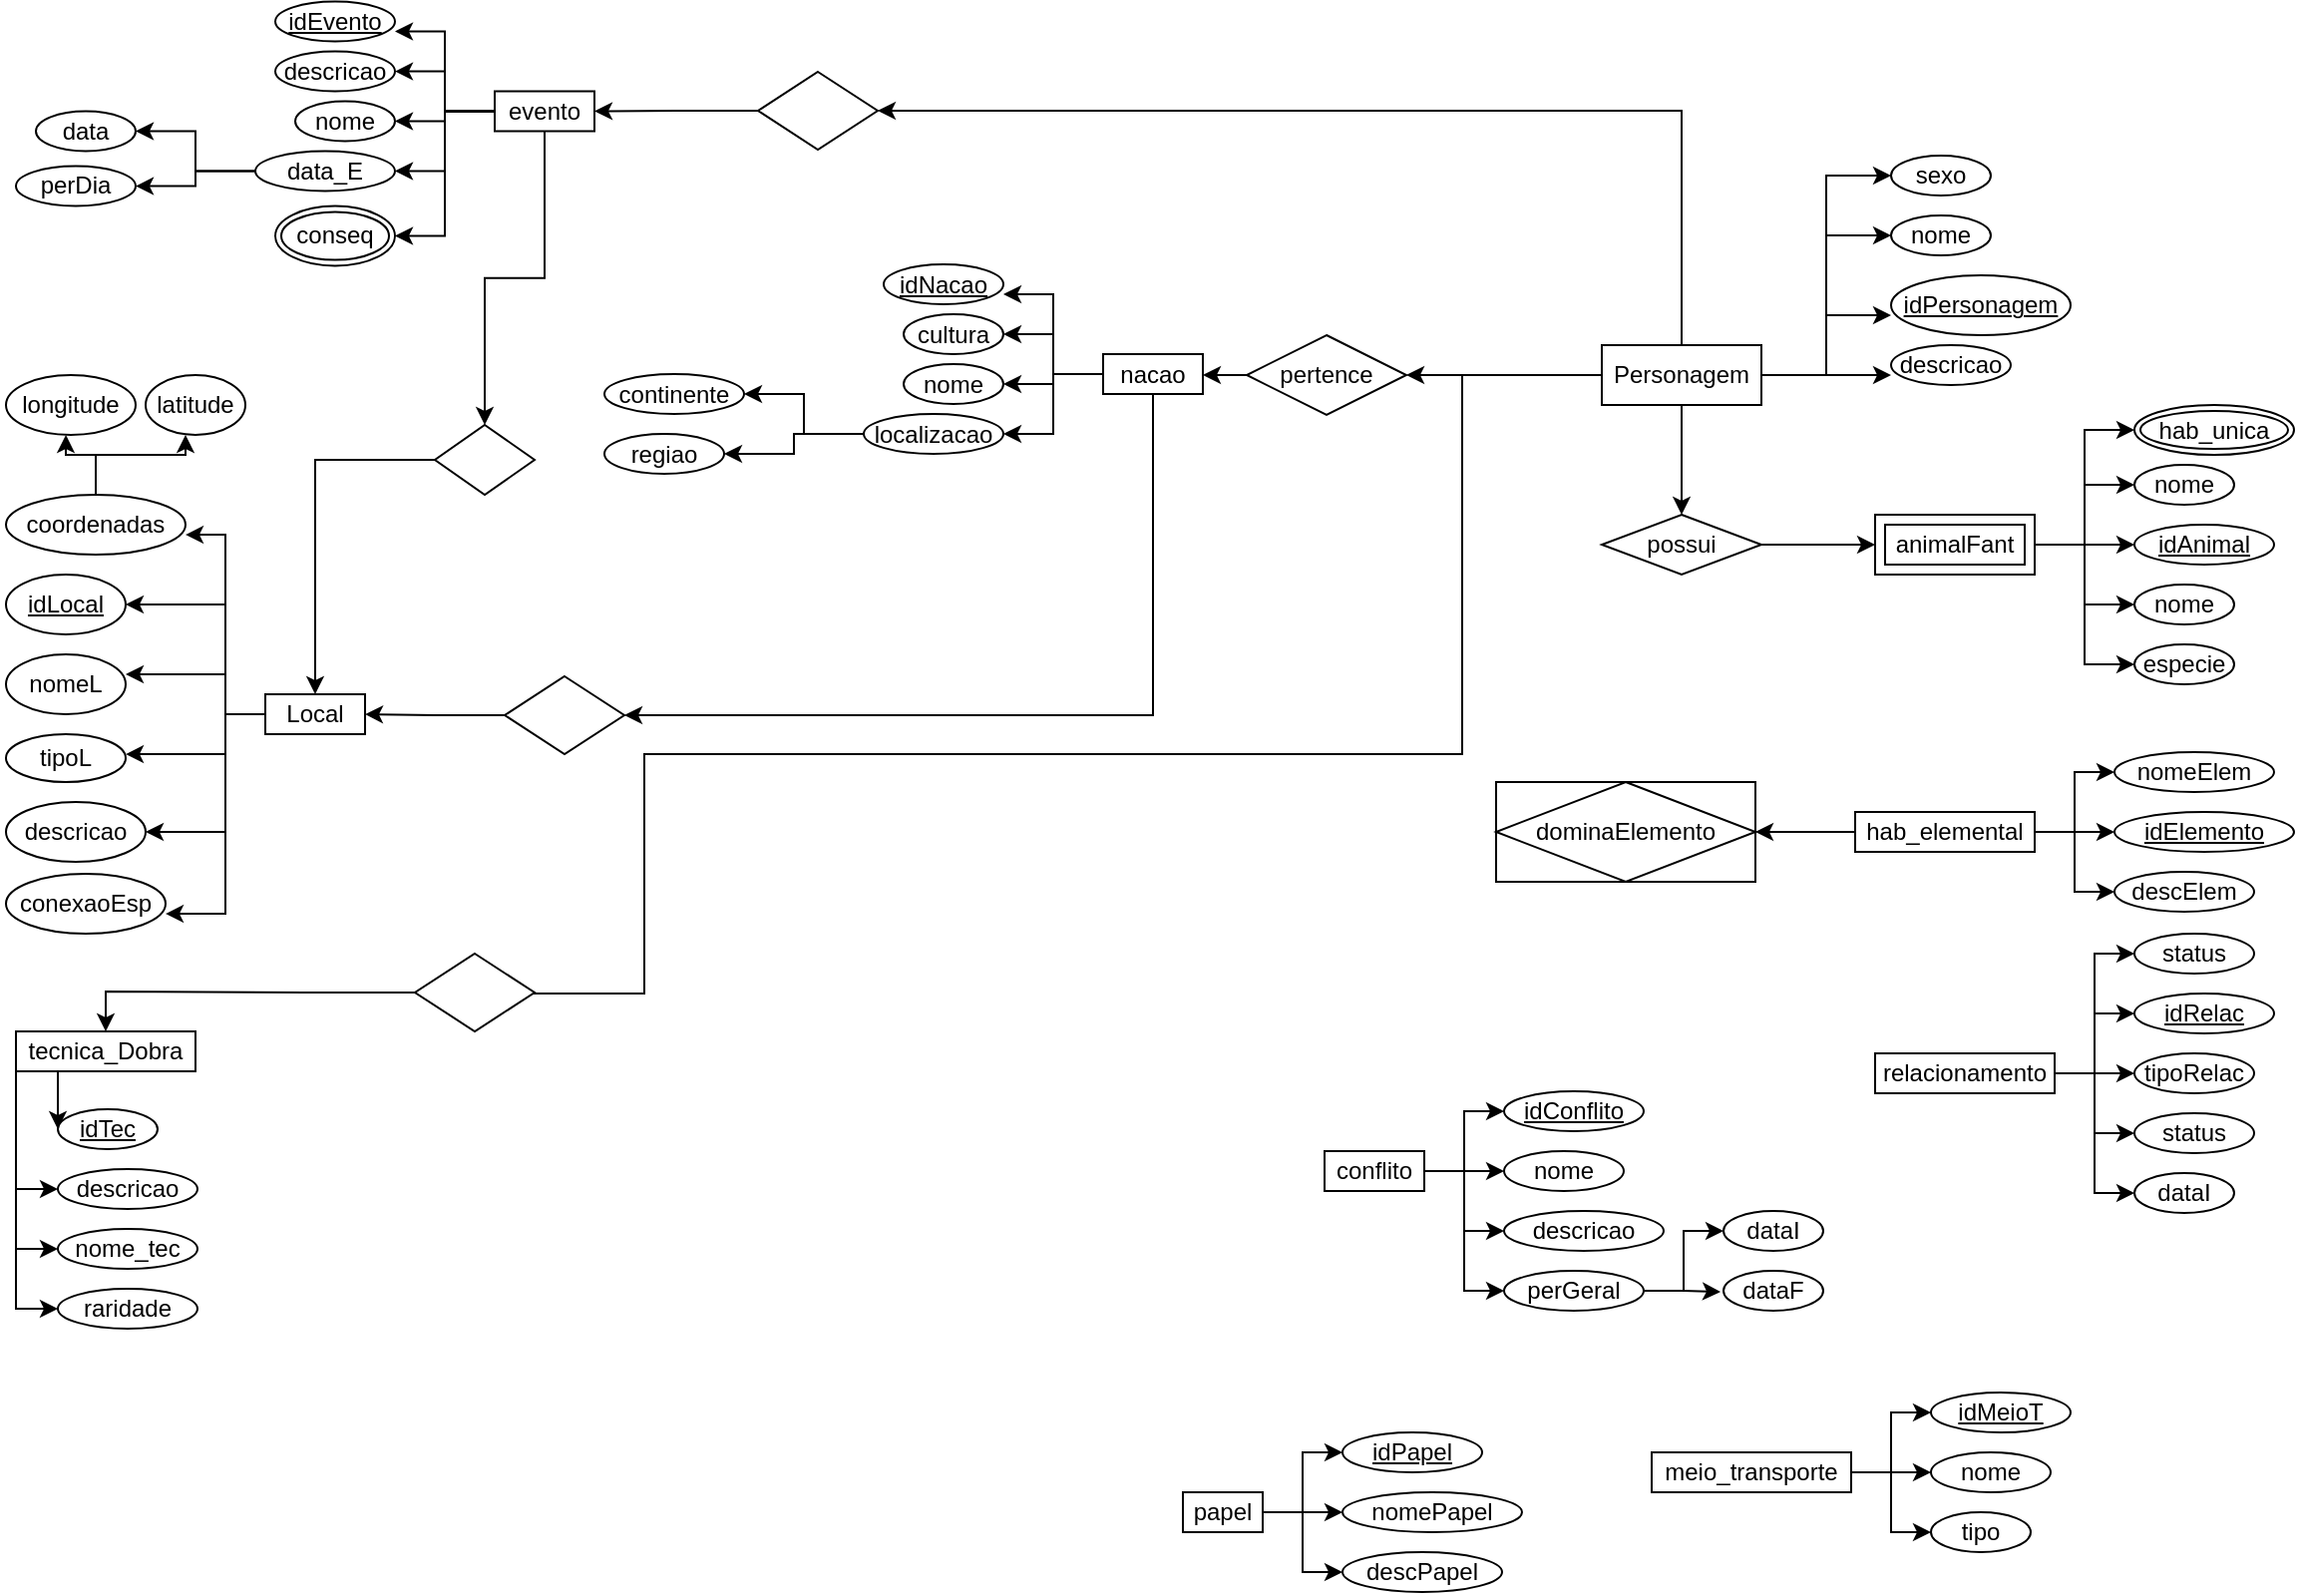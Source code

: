 <mxfile version="27.0.9">
  <diagram name="Página-1" id="CMzOK4ToPIasY-k1PTfY">
    <mxGraphModel dx="983" dy="586" grid="1" gridSize="10" guides="1" tooltips="1" connect="1" arrows="1" fold="1" page="1" pageScale="1" pageWidth="1169" pageHeight="827" math="0" shadow="0">
      <root>
        <mxCell id="0" />
        <mxCell id="1" parent="0" />
        <mxCell id="l0D77ogCcX58pLdkU1v_-28" style="edgeStyle=orthogonalEdgeStyle;rounded=0;orthogonalLoop=1;jettySize=auto;html=1;entryX=1;entryY=0.5;entryDx=0;entryDy=0;" edge="1" parent="1" source="l0D77ogCcX58pLdkU1v_-1" target="l0D77ogCcX58pLdkU1v_-23">
          <mxGeometry relative="1" as="geometry">
            <Array as="points">
              <mxPoint x="120" y="370" />
              <mxPoint x="120" y="315" />
            </Array>
          </mxGeometry>
        </mxCell>
        <mxCell id="l0D77ogCcX58pLdkU1v_-31" style="edgeStyle=orthogonalEdgeStyle;rounded=0;orthogonalLoop=1;jettySize=auto;html=1;entryX=1;entryY=0.5;entryDx=0;entryDy=0;" edge="1" parent="1" source="l0D77ogCcX58pLdkU1v_-1" target="l0D77ogCcX58pLdkU1v_-5">
          <mxGeometry relative="1" as="geometry">
            <Array as="points">
              <mxPoint x="120" y="370" />
              <mxPoint x="120" y="429" />
            </Array>
          </mxGeometry>
        </mxCell>
        <mxCell id="l0D77ogCcX58pLdkU1v_-1" value="Local" style="whiteSpace=wrap;html=1;align=center;" vertex="1" parent="1">
          <mxGeometry x="140" y="360" width="50" height="20" as="geometry" />
        </mxCell>
        <mxCell id="l0D77ogCcX58pLdkU1v_-3" value="n&lt;span style=&quot;background-color: transparent; color: light-dark(rgb(0, 0, 0), rgb(255, 255, 255));&quot;&gt;omeL&lt;/span&gt;" style="ellipse;whiteSpace=wrap;html=1;align=center;" vertex="1" parent="1">
          <mxGeometry x="10" y="340" width="60" height="30" as="geometry" />
        </mxCell>
        <mxCell id="l0D77ogCcX58pLdkU1v_-4" value="tipoL" style="ellipse;whiteSpace=wrap;html=1;align=center;" vertex="1" parent="1">
          <mxGeometry x="10" y="380" width="60" height="24" as="geometry" />
        </mxCell>
        <mxCell id="l0D77ogCcX58pLdkU1v_-5" value="descricao" style="ellipse;whiteSpace=wrap;html=1;align=center;" vertex="1" parent="1">
          <mxGeometry x="10" y="414" width="70" height="30" as="geometry" />
        </mxCell>
        <mxCell id="l0D77ogCcX58pLdkU1v_-6" value="conexaoEsp" style="ellipse;whiteSpace=wrap;html=1;align=center;" vertex="1" parent="1">
          <mxGeometry x="10" y="450" width="80" height="30" as="geometry" />
        </mxCell>
        <mxCell id="l0D77ogCcX58pLdkU1v_-7" value="coordenadas" style="ellipse;whiteSpace=wrap;html=1;align=center;" vertex="1" parent="1">
          <mxGeometry x="10" y="260" width="90" height="30" as="geometry" />
        </mxCell>
        <mxCell id="l0D77ogCcX58pLdkU1v_-8" value="latitude" style="ellipse;whiteSpace=wrap;html=1;align=center;" vertex="1" parent="1">
          <mxGeometry x="80" y="200" width="50" height="30" as="geometry" />
        </mxCell>
        <mxCell id="l0D77ogCcX58pLdkU1v_-9" value="longitude" style="ellipse;whiteSpace=wrap;html=1;align=center;" vertex="1" parent="1">
          <mxGeometry x="10" y="200" width="65" height="30" as="geometry" />
        </mxCell>
        <mxCell id="l0D77ogCcX58pLdkU1v_-37" style="edgeStyle=orthogonalEdgeStyle;rounded=0;orthogonalLoop=1;jettySize=auto;html=1;entryX=0;entryY=0.5;entryDx=0;entryDy=0;" edge="1" parent="1" source="l0D77ogCcX58pLdkU1v_-20" target="l0D77ogCcX58pLdkU1v_-33">
          <mxGeometry relative="1" as="geometry" />
        </mxCell>
        <mxCell id="l0D77ogCcX58pLdkU1v_-150" style="edgeStyle=orthogonalEdgeStyle;rounded=0;orthogonalLoop=1;jettySize=auto;html=1;entryX=0;entryY=0.5;entryDx=0;entryDy=0;" edge="1" parent="1" source="l0D77ogCcX58pLdkU1v_-20" target="l0D77ogCcX58pLdkU1v_-22">
          <mxGeometry relative="1" as="geometry" />
        </mxCell>
        <mxCell id="l0D77ogCcX58pLdkU1v_-151" style="edgeStyle=orthogonalEdgeStyle;rounded=0;orthogonalLoop=1;jettySize=auto;html=1;entryX=1;entryY=0.5;entryDx=0;entryDy=0;" edge="1" parent="1" source="l0D77ogCcX58pLdkU1v_-20" target="l0D77ogCcX58pLdkU1v_-149">
          <mxGeometry relative="1" as="geometry" />
        </mxCell>
        <mxCell id="l0D77ogCcX58pLdkU1v_-158" style="edgeStyle=orthogonalEdgeStyle;rounded=0;orthogonalLoop=1;jettySize=auto;html=1;exitX=0.5;exitY=1;exitDx=0;exitDy=0;entryX=0.5;entryY=0;entryDx=0;entryDy=0;" edge="1" parent="1" source="l0D77ogCcX58pLdkU1v_-20" target="l0D77ogCcX58pLdkU1v_-157">
          <mxGeometry relative="1" as="geometry" />
        </mxCell>
        <mxCell id="l0D77ogCcX58pLdkU1v_-163" style="edgeStyle=orthogonalEdgeStyle;rounded=0;orthogonalLoop=1;jettySize=auto;html=1;exitX=0.5;exitY=0;exitDx=0;exitDy=0;entryX=1;entryY=0.5;entryDx=0;entryDy=0;" edge="1" parent="1" source="l0D77ogCcX58pLdkU1v_-20" target="l0D77ogCcX58pLdkU1v_-161">
          <mxGeometry relative="1" as="geometry" />
        </mxCell>
        <mxCell id="l0D77ogCcX58pLdkU1v_-172" style="edgeStyle=orthogonalEdgeStyle;rounded=0;orthogonalLoop=1;jettySize=auto;html=1;exitX=0;exitY=1;exitDx=0;exitDy=0;entryX=1;entryY=0.5;entryDx=0;entryDy=0;" edge="1" parent="1" source="l0D77ogCcX58pLdkU1v_-20" target="l0D77ogCcX58pLdkU1v_-170">
          <mxGeometry relative="1" as="geometry">
            <mxPoint x="330" y="650" as="targetPoint" />
            <Array as="points">
              <mxPoint x="810" y="200" />
              <mxPoint x="740" y="200" />
              <mxPoint x="740" y="390" />
              <mxPoint x="330" y="390" />
              <mxPoint x="330" y="510" />
              <mxPoint x="253" y="510" />
            </Array>
          </mxGeometry>
        </mxCell>
        <mxCell id="l0D77ogCcX58pLdkU1v_-20" value="Personagem" style="whiteSpace=wrap;html=1;align=center;" vertex="1" parent="1">
          <mxGeometry x="810" y="185" width="80" height="30" as="geometry" />
        </mxCell>
        <mxCell id="l0D77ogCcX58pLdkU1v_-22" value="sexo" style="ellipse;whiteSpace=wrap;html=1;align=center;" vertex="1" parent="1">
          <mxGeometry x="955" y="90" width="50" height="20" as="geometry" />
        </mxCell>
        <mxCell id="l0D77ogCcX58pLdkU1v_-23" value="idLocal" style="ellipse;whiteSpace=wrap;html=1;align=center;fontStyle=4;" vertex="1" parent="1">
          <mxGeometry x="10" y="300" width="60" height="30" as="geometry" />
        </mxCell>
        <mxCell id="l0D77ogCcX58pLdkU1v_-25" style="edgeStyle=orthogonalEdgeStyle;rounded=0;orthogonalLoop=1;jettySize=auto;html=1;entryX=0.462;entryY=1;entryDx=0;entryDy=0;entryPerimeter=0;" edge="1" parent="1" source="l0D77ogCcX58pLdkU1v_-7" target="l0D77ogCcX58pLdkU1v_-9">
          <mxGeometry relative="1" as="geometry" />
        </mxCell>
        <mxCell id="l0D77ogCcX58pLdkU1v_-26" style="edgeStyle=orthogonalEdgeStyle;rounded=0;orthogonalLoop=1;jettySize=auto;html=1;entryX=0.4;entryY=1;entryDx=0;entryDy=0;entryPerimeter=0;" edge="1" parent="1" source="l0D77ogCcX58pLdkU1v_-7" target="l0D77ogCcX58pLdkU1v_-8">
          <mxGeometry relative="1" as="geometry" />
        </mxCell>
        <mxCell id="l0D77ogCcX58pLdkU1v_-27" style="edgeStyle=orthogonalEdgeStyle;rounded=0;orthogonalLoop=1;jettySize=auto;html=1;entryX=1;entryY=0.667;entryDx=0;entryDy=0;entryPerimeter=0;" edge="1" parent="1" source="l0D77ogCcX58pLdkU1v_-1" target="l0D77ogCcX58pLdkU1v_-7">
          <mxGeometry relative="1" as="geometry">
            <Array as="points">
              <mxPoint x="120" y="370" />
              <mxPoint x="120" y="280" />
            </Array>
          </mxGeometry>
        </mxCell>
        <mxCell id="l0D77ogCcX58pLdkU1v_-29" style="edgeStyle=orthogonalEdgeStyle;rounded=0;orthogonalLoop=1;jettySize=auto;html=1;entryX=1;entryY=0.333;entryDx=0;entryDy=0;entryPerimeter=0;" edge="1" parent="1" source="l0D77ogCcX58pLdkU1v_-1" target="l0D77ogCcX58pLdkU1v_-3">
          <mxGeometry relative="1" as="geometry">
            <Array as="points">
              <mxPoint x="120" y="370" />
              <mxPoint x="120" y="350" />
            </Array>
          </mxGeometry>
        </mxCell>
        <mxCell id="l0D77ogCcX58pLdkU1v_-30" style="edgeStyle=orthogonalEdgeStyle;rounded=0;orthogonalLoop=1;jettySize=auto;html=1;entryX=1;entryY=0.417;entryDx=0;entryDy=0;entryPerimeter=0;" edge="1" parent="1" source="l0D77ogCcX58pLdkU1v_-1" target="l0D77ogCcX58pLdkU1v_-4">
          <mxGeometry relative="1" as="geometry">
            <Array as="points">
              <mxPoint x="120" y="370" />
              <mxPoint x="120" y="390" />
            </Array>
          </mxGeometry>
        </mxCell>
        <mxCell id="l0D77ogCcX58pLdkU1v_-32" style="edgeStyle=orthogonalEdgeStyle;rounded=0;orthogonalLoop=1;jettySize=auto;html=1;entryX=1;entryY=0.667;entryDx=0;entryDy=0;entryPerimeter=0;" edge="1" parent="1" source="l0D77ogCcX58pLdkU1v_-1" target="l0D77ogCcX58pLdkU1v_-6">
          <mxGeometry relative="1" as="geometry">
            <Array as="points">
              <mxPoint x="120" y="370" />
              <mxPoint x="120" y="470" />
            </Array>
          </mxGeometry>
        </mxCell>
        <mxCell id="l0D77ogCcX58pLdkU1v_-33" value="nome" style="ellipse;whiteSpace=wrap;html=1;align=center;" vertex="1" parent="1">
          <mxGeometry x="955" y="120" width="50" height="20" as="geometry" />
        </mxCell>
        <mxCell id="l0D77ogCcX58pLdkU1v_-34" value="idPersonagem" style="ellipse;whiteSpace=wrap;html=1;align=center;fontStyle=4;" vertex="1" parent="1">
          <mxGeometry x="955" y="150" width="90" height="30" as="geometry" />
        </mxCell>
        <mxCell id="l0D77ogCcX58pLdkU1v_-35" value="descricao" style="ellipse;whiteSpace=wrap;html=1;align=center;" vertex="1" parent="1">
          <mxGeometry x="955" y="185" width="60" height="20" as="geometry" />
        </mxCell>
        <mxCell id="l0D77ogCcX58pLdkU1v_-38" style="edgeStyle=orthogonalEdgeStyle;rounded=0;orthogonalLoop=1;jettySize=auto;html=1;entryX=0;entryY=0.667;entryDx=0;entryDy=0;entryPerimeter=0;" edge="1" parent="1" source="l0D77ogCcX58pLdkU1v_-20" target="l0D77ogCcX58pLdkU1v_-34">
          <mxGeometry relative="1" as="geometry" />
        </mxCell>
        <mxCell id="l0D77ogCcX58pLdkU1v_-39" style="edgeStyle=orthogonalEdgeStyle;rounded=0;orthogonalLoop=1;jettySize=auto;html=1;entryX=0;entryY=0.75;entryDx=0;entryDy=0;entryPerimeter=0;" edge="1" parent="1" source="l0D77ogCcX58pLdkU1v_-20" target="l0D77ogCcX58pLdkU1v_-35">
          <mxGeometry relative="1" as="geometry" />
        </mxCell>
        <mxCell id="l0D77ogCcX58pLdkU1v_-175" style="edgeStyle=orthogonalEdgeStyle;rounded=0;orthogonalLoop=1;jettySize=auto;html=1;exitX=0;exitY=1;exitDx=0;exitDy=0;entryX=0;entryY=0.5;entryDx=0;entryDy=0;" edge="1" parent="1" source="l0D77ogCcX58pLdkU1v_-40" target="l0D77ogCcX58pLdkU1v_-42">
          <mxGeometry relative="1" as="geometry" />
        </mxCell>
        <mxCell id="l0D77ogCcX58pLdkU1v_-178" style="edgeStyle=orthogonalEdgeStyle;rounded=0;orthogonalLoop=1;jettySize=auto;html=1;exitX=0;exitY=1;exitDx=0;exitDy=0;entryX=0;entryY=0.5;entryDx=0;entryDy=0;" edge="1" parent="1" source="l0D77ogCcX58pLdkU1v_-40" target="l0D77ogCcX58pLdkU1v_-45">
          <mxGeometry relative="1" as="geometry" />
        </mxCell>
        <mxCell id="l0D77ogCcX58pLdkU1v_-180" style="edgeStyle=orthogonalEdgeStyle;rounded=0;orthogonalLoop=1;jettySize=auto;html=1;exitX=0;exitY=1;exitDx=0;exitDy=0;entryX=0;entryY=0.5;entryDx=0;entryDy=0;" edge="1" parent="1" source="l0D77ogCcX58pLdkU1v_-40" target="l0D77ogCcX58pLdkU1v_-43">
          <mxGeometry relative="1" as="geometry" />
        </mxCell>
        <mxCell id="l0D77ogCcX58pLdkU1v_-181" style="edgeStyle=orthogonalEdgeStyle;rounded=0;orthogonalLoop=1;jettySize=auto;html=1;exitX=0;exitY=1;exitDx=0;exitDy=0;entryX=0;entryY=0.5;entryDx=0;entryDy=0;" edge="1" parent="1" source="l0D77ogCcX58pLdkU1v_-40" target="l0D77ogCcX58pLdkU1v_-44">
          <mxGeometry relative="1" as="geometry" />
        </mxCell>
        <mxCell id="l0D77ogCcX58pLdkU1v_-40" value="tecnica_Dobra" style="whiteSpace=wrap;html=1;align=center;" vertex="1" parent="1">
          <mxGeometry x="15" y="529" width="90" height="20" as="geometry" />
        </mxCell>
        <mxCell id="l0D77ogCcX58pLdkU1v_-42" value="raridade" style="ellipse;whiteSpace=wrap;html=1;align=center;" vertex="1" parent="1">
          <mxGeometry x="36" y="658" width="70" height="20" as="geometry" />
        </mxCell>
        <mxCell id="l0D77ogCcX58pLdkU1v_-43" value="nome_tec" style="ellipse;whiteSpace=wrap;html=1;align=center;" vertex="1" parent="1">
          <mxGeometry x="36" y="628" width="70" height="20" as="geometry" />
        </mxCell>
        <mxCell id="l0D77ogCcX58pLdkU1v_-44" value="idTec" style="ellipse;whiteSpace=wrap;html=1;align=center;fontStyle=4;" vertex="1" parent="1">
          <mxGeometry x="36" y="568" width="50" height="20" as="geometry" />
        </mxCell>
        <mxCell id="l0D77ogCcX58pLdkU1v_-45" value="descricao" style="ellipse;whiteSpace=wrap;html=1;align=center;" vertex="1" parent="1">
          <mxGeometry x="36" y="598" width="70" height="20" as="geometry" />
        </mxCell>
        <mxCell id="l0D77ogCcX58pLdkU1v_-56" style="edgeStyle=orthogonalEdgeStyle;rounded=0;orthogonalLoop=1;jettySize=auto;html=1;" edge="1" parent="1" source="l0D77ogCcX58pLdkU1v_-50" target="l0D77ogCcX58pLdkU1v_-52">
          <mxGeometry relative="1" as="geometry" />
        </mxCell>
        <mxCell id="l0D77ogCcX58pLdkU1v_-59" style="edgeStyle=orthogonalEdgeStyle;rounded=0;orthogonalLoop=1;jettySize=auto;html=1;entryX=1;entryY=0.5;entryDx=0;entryDy=0;" edge="1" parent="1" source="l0D77ogCcX58pLdkU1v_-50" target="l0D77ogCcX58pLdkU1v_-54">
          <mxGeometry relative="1" as="geometry" />
        </mxCell>
        <mxCell id="l0D77ogCcX58pLdkU1v_-168" style="edgeStyle=orthogonalEdgeStyle;rounded=0;orthogonalLoop=1;jettySize=auto;html=1;exitX=0.5;exitY=1;exitDx=0;exitDy=0;entryX=1;entryY=0.5;entryDx=0;entryDy=0;" edge="1" parent="1" source="l0D77ogCcX58pLdkU1v_-50" target="l0D77ogCcX58pLdkU1v_-167">
          <mxGeometry relative="1" as="geometry" />
        </mxCell>
        <mxCell id="l0D77ogCcX58pLdkU1v_-50" value="nacao" style="whiteSpace=wrap;html=1;align=center;" vertex="1" parent="1">
          <mxGeometry x="560" y="189.5" width="50" height="20" as="geometry" />
        </mxCell>
        <mxCell id="l0D77ogCcX58pLdkU1v_-51" value="idNacao" style="ellipse;whiteSpace=wrap;html=1;align=center;fontStyle=4;" vertex="1" parent="1">
          <mxGeometry x="450" y="144.5" width="60" height="20" as="geometry" />
        </mxCell>
        <mxCell id="l0D77ogCcX58pLdkU1v_-52" value="cultura" style="ellipse;whiteSpace=wrap;html=1;align=center;" vertex="1" parent="1">
          <mxGeometry x="460" y="169.5" width="50" height="20" as="geometry" />
        </mxCell>
        <mxCell id="l0D77ogCcX58pLdkU1v_-53" value="nome" style="ellipse;whiteSpace=wrap;html=1;align=center;" vertex="1" parent="1">
          <mxGeometry x="460" y="194.5" width="50" height="20" as="geometry" />
        </mxCell>
        <mxCell id="l0D77ogCcX58pLdkU1v_-63" style="edgeStyle=orthogonalEdgeStyle;rounded=0;orthogonalLoop=1;jettySize=auto;html=1;entryX=1;entryY=0.5;entryDx=0;entryDy=0;" edge="1" parent="1" source="l0D77ogCcX58pLdkU1v_-54" target="l0D77ogCcX58pLdkU1v_-61">
          <mxGeometry relative="1" as="geometry" />
        </mxCell>
        <mxCell id="l0D77ogCcX58pLdkU1v_-64" style="edgeStyle=orthogonalEdgeStyle;rounded=0;orthogonalLoop=1;jettySize=auto;html=1;" edge="1" parent="1" source="l0D77ogCcX58pLdkU1v_-54" target="l0D77ogCcX58pLdkU1v_-62">
          <mxGeometry relative="1" as="geometry" />
        </mxCell>
        <mxCell id="l0D77ogCcX58pLdkU1v_-54" value="localizacao" style="ellipse;whiteSpace=wrap;html=1;align=center;" vertex="1" parent="1">
          <mxGeometry x="440" y="219.5" width="70" height="20" as="geometry" />
        </mxCell>
        <mxCell id="l0D77ogCcX58pLdkU1v_-55" style="edgeStyle=orthogonalEdgeStyle;rounded=0;orthogonalLoop=1;jettySize=auto;html=1;entryX=1;entryY=0.75;entryDx=0;entryDy=0;entryPerimeter=0;" edge="1" parent="1" source="l0D77ogCcX58pLdkU1v_-50" target="l0D77ogCcX58pLdkU1v_-51">
          <mxGeometry relative="1" as="geometry" />
        </mxCell>
        <mxCell id="l0D77ogCcX58pLdkU1v_-57" style="edgeStyle=orthogonalEdgeStyle;rounded=0;orthogonalLoop=1;jettySize=auto;html=1;entryX=1;entryY=0.5;entryDx=0;entryDy=0;" edge="1" parent="1" source="l0D77ogCcX58pLdkU1v_-50" target="l0D77ogCcX58pLdkU1v_-53">
          <mxGeometry relative="1" as="geometry" />
        </mxCell>
        <mxCell id="l0D77ogCcX58pLdkU1v_-61" value="continente" style="ellipse;whiteSpace=wrap;html=1;align=center;" vertex="1" parent="1">
          <mxGeometry x="310" y="199.5" width="70" height="20" as="geometry" />
        </mxCell>
        <mxCell id="l0D77ogCcX58pLdkU1v_-62" value="regiao" style="ellipse;whiteSpace=wrap;html=1;align=center;" vertex="1" parent="1">
          <mxGeometry x="310" y="229.5" width="60" height="20" as="geometry" />
        </mxCell>
        <mxCell id="l0D77ogCcX58pLdkU1v_-65" style="edgeStyle=orthogonalEdgeStyle;rounded=0;orthogonalLoop=1;jettySize=auto;html=1;" edge="1" parent="1" source="l0D77ogCcX58pLdkU1v_-67" target="l0D77ogCcX58pLdkU1v_-69">
          <mxGeometry relative="1" as="geometry" />
        </mxCell>
        <mxCell id="l0D77ogCcX58pLdkU1v_-66" style="edgeStyle=orthogonalEdgeStyle;rounded=0;orthogonalLoop=1;jettySize=auto;html=1;entryX=1;entryY=0.5;entryDx=0;entryDy=0;" edge="1" parent="1" source="l0D77ogCcX58pLdkU1v_-67" target="l0D77ogCcX58pLdkU1v_-73">
          <mxGeometry relative="1" as="geometry" />
        </mxCell>
        <mxCell id="l0D77ogCcX58pLdkU1v_-80" style="edgeStyle=orthogonalEdgeStyle;rounded=0;orthogonalLoop=1;jettySize=auto;html=1;entryX=1;entryY=0.5;entryDx=0;entryDy=0;" edge="1" parent="1" source="l0D77ogCcX58pLdkU1v_-67" target="l0D77ogCcX58pLdkU1v_-79">
          <mxGeometry relative="1" as="geometry" />
        </mxCell>
        <mxCell id="l0D77ogCcX58pLdkU1v_-184" style="edgeStyle=orthogonalEdgeStyle;rounded=0;orthogonalLoop=1;jettySize=auto;html=1;entryX=0.5;entryY=0;entryDx=0;entryDy=0;" edge="1" parent="1" source="l0D77ogCcX58pLdkU1v_-67" target="l0D77ogCcX58pLdkU1v_-182">
          <mxGeometry relative="1" as="geometry">
            <mxPoint x="280" y="250.0" as="targetPoint" />
          </mxGeometry>
        </mxCell>
        <mxCell id="l0D77ogCcX58pLdkU1v_-67" value="evento" style="whiteSpace=wrap;html=1;align=center;" vertex="1" parent="1">
          <mxGeometry x="255" y="57.75" width="50" height="20" as="geometry" />
        </mxCell>
        <mxCell id="l0D77ogCcX58pLdkU1v_-68" value="idEvento" style="ellipse;whiteSpace=wrap;html=1;align=center;fontStyle=4;" vertex="1" parent="1">
          <mxGeometry x="145" y="12.75" width="60" height="20" as="geometry" />
        </mxCell>
        <mxCell id="l0D77ogCcX58pLdkU1v_-69" value="descricao" style="ellipse;whiteSpace=wrap;html=1;align=center;" vertex="1" parent="1">
          <mxGeometry x="145" y="37.75" width="60" height="20" as="geometry" />
        </mxCell>
        <mxCell id="l0D77ogCcX58pLdkU1v_-70" value="nome" style="ellipse;whiteSpace=wrap;html=1;align=center;" vertex="1" parent="1">
          <mxGeometry x="155" y="62.75" width="50" height="20" as="geometry" />
        </mxCell>
        <mxCell id="l0D77ogCcX58pLdkU1v_-71" style="edgeStyle=orthogonalEdgeStyle;rounded=0;orthogonalLoop=1;jettySize=auto;html=1;entryX=1;entryY=0.5;entryDx=0;entryDy=0;" edge="1" parent="1" source="l0D77ogCcX58pLdkU1v_-73" target="l0D77ogCcX58pLdkU1v_-76">
          <mxGeometry relative="1" as="geometry" />
        </mxCell>
        <mxCell id="l0D77ogCcX58pLdkU1v_-72" style="edgeStyle=orthogonalEdgeStyle;rounded=0;orthogonalLoop=1;jettySize=auto;html=1;" edge="1" parent="1" source="l0D77ogCcX58pLdkU1v_-73" target="l0D77ogCcX58pLdkU1v_-77">
          <mxGeometry relative="1" as="geometry" />
        </mxCell>
        <mxCell id="l0D77ogCcX58pLdkU1v_-73" value="data_E" style="ellipse;whiteSpace=wrap;html=1;align=center;" vertex="1" parent="1">
          <mxGeometry x="135" y="87.75" width="70" height="20" as="geometry" />
        </mxCell>
        <mxCell id="l0D77ogCcX58pLdkU1v_-74" style="edgeStyle=orthogonalEdgeStyle;rounded=0;orthogonalLoop=1;jettySize=auto;html=1;entryX=1;entryY=0.75;entryDx=0;entryDy=0;entryPerimeter=0;" edge="1" parent="1" source="l0D77ogCcX58pLdkU1v_-67" target="l0D77ogCcX58pLdkU1v_-68">
          <mxGeometry relative="1" as="geometry" />
        </mxCell>
        <mxCell id="l0D77ogCcX58pLdkU1v_-75" style="edgeStyle=orthogonalEdgeStyle;rounded=0;orthogonalLoop=1;jettySize=auto;html=1;entryX=1;entryY=0.5;entryDx=0;entryDy=0;" edge="1" parent="1" source="l0D77ogCcX58pLdkU1v_-67" target="l0D77ogCcX58pLdkU1v_-70">
          <mxGeometry relative="1" as="geometry" />
        </mxCell>
        <mxCell id="l0D77ogCcX58pLdkU1v_-76" value="data" style="ellipse;whiteSpace=wrap;html=1;align=center;" vertex="1" parent="1">
          <mxGeometry x="25" y="67.75" width="50" height="20" as="geometry" />
        </mxCell>
        <mxCell id="l0D77ogCcX58pLdkU1v_-77" value="perDia" style="ellipse;whiteSpace=wrap;html=1;align=center;" vertex="1" parent="1">
          <mxGeometry x="15" y="95.25" width="60" height="20" as="geometry" />
        </mxCell>
        <mxCell id="l0D77ogCcX58pLdkU1v_-79" value="conseq" style="ellipse;shape=doubleEllipse;margin=3;whiteSpace=wrap;html=1;align=center;" vertex="1" parent="1">
          <mxGeometry x="145" y="115.25" width="60" height="30" as="geometry" />
        </mxCell>
        <mxCell id="l0D77ogCcX58pLdkU1v_-81" style="edgeStyle=orthogonalEdgeStyle;rounded=0;orthogonalLoop=1;jettySize=auto;html=1;entryX=0;entryY=0.5;entryDx=0;entryDy=0;" edge="1" parent="1" source="l0D77ogCcX58pLdkU1v_-85" target="l0D77ogCcX58pLdkU1v_-88">
          <mxGeometry relative="1" as="geometry" />
        </mxCell>
        <mxCell id="l0D77ogCcX58pLdkU1v_-82" style="edgeStyle=orthogonalEdgeStyle;rounded=0;orthogonalLoop=1;jettySize=auto;html=1;entryX=0;entryY=0.5;entryDx=0;entryDy=0;" edge="1" parent="1" source="l0D77ogCcX58pLdkU1v_-85" target="l0D77ogCcX58pLdkU1v_-89">
          <mxGeometry relative="1" as="geometry" />
        </mxCell>
        <mxCell id="l0D77ogCcX58pLdkU1v_-83" style="edgeStyle=orthogonalEdgeStyle;rounded=0;orthogonalLoop=1;jettySize=auto;html=1;entryX=0;entryY=0.5;entryDx=0;entryDy=0;" edge="1" parent="1" source="l0D77ogCcX58pLdkU1v_-85" target="l0D77ogCcX58pLdkU1v_-87">
          <mxGeometry relative="1" as="geometry" />
        </mxCell>
        <mxCell id="l0D77ogCcX58pLdkU1v_-85" value="meio_transporte" style="whiteSpace=wrap;html=1;align=center;" vertex="1" parent="1">
          <mxGeometry x="835" y="740" width="100" height="20" as="geometry" />
        </mxCell>
        <mxCell id="l0D77ogCcX58pLdkU1v_-87" value="tipo" style="ellipse;whiteSpace=wrap;html=1;align=center;" vertex="1" parent="1">
          <mxGeometry x="975" y="770" width="50" height="20" as="geometry" />
        </mxCell>
        <mxCell id="l0D77ogCcX58pLdkU1v_-88" value="idMeioT" style="ellipse;whiteSpace=wrap;html=1;align=center;fontStyle=4;" vertex="1" parent="1">
          <mxGeometry x="975" y="710" width="70" height="20" as="geometry" />
        </mxCell>
        <mxCell id="l0D77ogCcX58pLdkU1v_-89" value="nome" style="ellipse;whiteSpace=wrap;html=1;align=center;" vertex="1" parent="1">
          <mxGeometry x="975" y="740" width="60" height="20" as="geometry" />
        </mxCell>
        <mxCell id="l0D77ogCcX58pLdkU1v_-90" style="edgeStyle=orthogonalEdgeStyle;rounded=0;orthogonalLoop=1;jettySize=auto;html=1;entryX=0;entryY=0.5;entryDx=0;entryDy=0;" edge="1" parent="1" source="l0D77ogCcX58pLdkU1v_-93" target="l0D77ogCcX58pLdkU1v_-95">
          <mxGeometry relative="1" as="geometry" />
        </mxCell>
        <mxCell id="l0D77ogCcX58pLdkU1v_-91" style="edgeStyle=orthogonalEdgeStyle;rounded=0;orthogonalLoop=1;jettySize=auto;html=1;entryX=0;entryY=0.5;entryDx=0;entryDy=0;" edge="1" parent="1" source="l0D77ogCcX58pLdkU1v_-93" target="l0D77ogCcX58pLdkU1v_-96">
          <mxGeometry relative="1" as="geometry" />
        </mxCell>
        <mxCell id="l0D77ogCcX58pLdkU1v_-92" style="edgeStyle=orthogonalEdgeStyle;rounded=0;orthogonalLoop=1;jettySize=auto;html=1;entryX=0;entryY=0.5;entryDx=0;entryDy=0;" edge="1" parent="1" source="l0D77ogCcX58pLdkU1v_-93" target="l0D77ogCcX58pLdkU1v_-94">
          <mxGeometry relative="1" as="geometry" />
        </mxCell>
        <mxCell id="l0D77ogCcX58pLdkU1v_-93" value="papel" style="whiteSpace=wrap;html=1;align=center;" vertex="1" parent="1">
          <mxGeometry x="600" y="760" width="40" height="20" as="geometry" />
        </mxCell>
        <mxCell id="l0D77ogCcX58pLdkU1v_-94" value="descPapel" style="ellipse;whiteSpace=wrap;html=1;align=center;" vertex="1" parent="1">
          <mxGeometry x="680" y="790" width="80" height="20" as="geometry" />
        </mxCell>
        <mxCell id="l0D77ogCcX58pLdkU1v_-95" value="idPapel" style="ellipse;whiteSpace=wrap;html=1;align=center;fontStyle=4;" vertex="1" parent="1">
          <mxGeometry x="680" y="730" width="70" height="20" as="geometry" />
        </mxCell>
        <mxCell id="l0D77ogCcX58pLdkU1v_-96" value="nomePapel" style="ellipse;whiteSpace=wrap;html=1;align=center;" vertex="1" parent="1">
          <mxGeometry x="680" y="760" width="90" height="20" as="geometry" />
        </mxCell>
        <mxCell id="l0D77ogCcX58pLdkU1v_-97" style="edgeStyle=orthogonalEdgeStyle;rounded=0;orthogonalLoop=1;jettySize=auto;html=1;entryX=0;entryY=0.5;entryDx=0;entryDy=0;" edge="1" parent="1" source="l0D77ogCcX58pLdkU1v_-100" target="l0D77ogCcX58pLdkU1v_-102">
          <mxGeometry relative="1" as="geometry" />
        </mxCell>
        <mxCell id="l0D77ogCcX58pLdkU1v_-98" style="edgeStyle=orthogonalEdgeStyle;rounded=0;orthogonalLoop=1;jettySize=auto;html=1;entryX=0;entryY=0.5;entryDx=0;entryDy=0;" edge="1" parent="1" source="l0D77ogCcX58pLdkU1v_-100" target="l0D77ogCcX58pLdkU1v_-103">
          <mxGeometry relative="1" as="geometry" />
        </mxCell>
        <mxCell id="l0D77ogCcX58pLdkU1v_-99" style="edgeStyle=orthogonalEdgeStyle;rounded=0;orthogonalLoop=1;jettySize=auto;html=1;entryX=0;entryY=0.5;entryDx=0;entryDy=0;" edge="1" parent="1" source="l0D77ogCcX58pLdkU1v_-100" target="l0D77ogCcX58pLdkU1v_-101">
          <mxGeometry relative="1" as="geometry" />
        </mxCell>
        <mxCell id="l0D77ogCcX58pLdkU1v_-105" style="edgeStyle=orthogonalEdgeStyle;rounded=0;orthogonalLoop=1;jettySize=auto;html=1;entryX=0;entryY=0.5;entryDx=0;entryDy=0;" edge="1" parent="1" source="l0D77ogCcX58pLdkU1v_-100" target="l0D77ogCcX58pLdkU1v_-104">
          <mxGeometry relative="1" as="geometry" />
        </mxCell>
        <mxCell id="l0D77ogCcX58pLdkU1v_-100" value="conflito" style="whiteSpace=wrap;html=1;align=center;" vertex="1" parent="1">
          <mxGeometry x="671" y="589" width="50" height="20" as="geometry" />
        </mxCell>
        <mxCell id="l0D77ogCcX58pLdkU1v_-101" value="descricao" style="ellipse;whiteSpace=wrap;html=1;align=center;" vertex="1" parent="1">
          <mxGeometry x="761" y="619" width="80" height="20" as="geometry" />
        </mxCell>
        <mxCell id="l0D77ogCcX58pLdkU1v_-102" value="idConflito" style="ellipse;whiteSpace=wrap;html=1;align=center;fontStyle=4;" vertex="1" parent="1">
          <mxGeometry x="761" y="559" width="70" height="20" as="geometry" />
        </mxCell>
        <mxCell id="l0D77ogCcX58pLdkU1v_-103" value="nome" style="ellipse;whiteSpace=wrap;html=1;align=center;" vertex="1" parent="1">
          <mxGeometry x="761" y="589" width="60" height="20" as="geometry" />
        </mxCell>
        <mxCell id="l0D77ogCcX58pLdkU1v_-108" style="edgeStyle=orthogonalEdgeStyle;rounded=0;orthogonalLoop=1;jettySize=auto;html=1;entryX=0;entryY=0.5;entryDx=0;entryDy=0;" edge="1" parent="1" source="l0D77ogCcX58pLdkU1v_-104" target="l0D77ogCcX58pLdkU1v_-106">
          <mxGeometry relative="1" as="geometry" />
        </mxCell>
        <mxCell id="l0D77ogCcX58pLdkU1v_-104" value="perGeral" style="ellipse;whiteSpace=wrap;html=1;align=center;" vertex="1" parent="1">
          <mxGeometry x="761" y="649" width="70" height="20" as="geometry" />
        </mxCell>
        <mxCell id="l0D77ogCcX58pLdkU1v_-106" value="dataI" style="ellipse;whiteSpace=wrap;html=1;align=center;" vertex="1" parent="1">
          <mxGeometry x="871" y="619" width="50" height="20" as="geometry" />
        </mxCell>
        <mxCell id="l0D77ogCcX58pLdkU1v_-107" value="dataF" style="ellipse;whiteSpace=wrap;html=1;align=center;" vertex="1" parent="1">
          <mxGeometry x="871" y="649" width="50" height="20" as="geometry" />
        </mxCell>
        <mxCell id="l0D77ogCcX58pLdkU1v_-109" style="edgeStyle=orthogonalEdgeStyle;rounded=0;orthogonalLoop=1;jettySize=auto;html=1;entryX=-0.03;entryY=0.527;entryDx=0;entryDy=0;entryPerimeter=0;" edge="1" parent="1" source="l0D77ogCcX58pLdkU1v_-104" target="l0D77ogCcX58pLdkU1v_-107">
          <mxGeometry relative="1" as="geometry" />
        </mxCell>
        <mxCell id="l0D77ogCcX58pLdkU1v_-110" style="edgeStyle=orthogonalEdgeStyle;rounded=0;orthogonalLoop=1;jettySize=auto;html=1;entryX=0;entryY=0.5;entryDx=0;entryDy=0;" edge="1" parent="1" source="l0D77ogCcX58pLdkU1v_-114" target="l0D77ogCcX58pLdkU1v_-116">
          <mxGeometry relative="1" as="geometry" />
        </mxCell>
        <mxCell id="l0D77ogCcX58pLdkU1v_-111" style="edgeStyle=orthogonalEdgeStyle;rounded=0;orthogonalLoop=1;jettySize=auto;html=1;entryX=0;entryY=0.5;entryDx=0;entryDy=0;" edge="1" parent="1" source="l0D77ogCcX58pLdkU1v_-114" target="l0D77ogCcX58pLdkU1v_-117">
          <mxGeometry relative="1" as="geometry" />
        </mxCell>
        <mxCell id="l0D77ogCcX58pLdkU1v_-112" style="edgeStyle=orthogonalEdgeStyle;rounded=0;orthogonalLoop=1;jettySize=auto;html=1;entryX=0;entryY=0.5;entryDx=0;entryDy=0;" edge="1" parent="1" source="l0D77ogCcX58pLdkU1v_-114" target="l0D77ogCcX58pLdkU1v_-115">
          <mxGeometry relative="1" as="geometry" />
        </mxCell>
        <mxCell id="l0D77ogCcX58pLdkU1v_-113" style="edgeStyle=orthogonalEdgeStyle;rounded=0;orthogonalLoop=1;jettySize=auto;html=1;entryX=0;entryY=0.5;entryDx=0;entryDy=0;" edge="1" parent="1" source="l0D77ogCcX58pLdkU1v_-114" target="l0D77ogCcX58pLdkU1v_-119">
          <mxGeometry relative="1" as="geometry" />
        </mxCell>
        <mxCell id="l0D77ogCcX58pLdkU1v_-124" style="edgeStyle=orthogonalEdgeStyle;rounded=0;orthogonalLoop=1;jettySize=auto;html=1;entryX=0;entryY=0.5;entryDx=0;entryDy=0;" edge="1" parent="1" source="l0D77ogCcX58pLdkU1v_-114" target="l0D77ogCcX58pLdkU1v_-123">
          <mxGeometry relative="1" as="geometry" />
        </mxCell>
        <mxCell id="l0D77ogCcX58pLdkU1v_-114" value="relacionamento" style="whiteSpace=wrap;html=1;align=center;" vertex="1" parent="1">
          <mxGeometry x="947" y="540" width="90" height="20" as="geometry" />
        </mxCell>
        <mxCell id="l0D77ogCcX58pLdkU1v_-115" value="status" style="ellipse;whiteSpace=wrap;html=1;align=center;" vertex="1" parent="1">
          <mxGeometry x="1077" y="570" width="60" height="20" as="geometry" />
        </mxCell>
        <mxCell id="l0D77ogCcX58pLdkU1v_-116" value="idRelac" style="ellipse;whiteSpace=wrap;html=1;align=center;fontStyle=4;" vertex="1" parent="1">
          <mxGeometry x="1077" y="510" width="70" height="20" as="geometry" />
        </mxCell>
        <mxCell id="l0D77ogCcX58pLdkU1v_-117" value="tipoRelac" style="ellipse;whiteSpace=wrap;html=1;align=center;" vertex="1" parent="1">
          <mxGeometry x="1077" y="540" width="60" height="20" as="geometry" />
        </mxCell>
        <mxCell id="l0D77ogCcX58pLdkU1v_-119" value="dataI" style="ellipse;whiteSpace=wrap;html=1;align=center;" vertex="1" parent="1">
          <mxGeometry x="1077" y="600" width="50" height="20" as="geometry" />
        </mxCell>
        <mxCell id="l0D77ogCcX58pLdkU1v_-123" value="status" style="ellipse;whiteSpace=wrap;html=1;align=center;" vertex="1" parent="1">
          <mxGeometry x="1077" y="480" width="60" height="20" as="geometry" />
        </mxCell>
        <mxCell id="l0D77ogCcX58pLdkU1v_-125" style="edgeStyle=orthogonalEdgeStyle;rounded=0;orthogonalLoop=1;jettySize=auto;html=1;entryX=0;entryY=0.5;entryDx=0;entryDy=0;" edge="1" parent="1" source="l0D77ogCcX58pLdkU1v_-130" target="l0D77ogCcX58pLdkU1v_-132">
          <mxGeometry relative="1" as="geometry" />
        </mxCell>
        <mxCell id="l0D77ogCcX58pLdkU1v_-126" style="edgeStyle=orthogonalEdgeStyle;rounded=0;orthogonalLoop=1;jettySize=auto;html=1;entryX=0;entryY=0.5;entryDx=0;entryDy=0;" edge="1" parent="1" source="l0D77ogCcX58pLdkU1v_-130" target="l0D77ogCcX58pLdkU1v_-133">
          <mxGeometry relative="1" as="geometry" />
        </mxCell>
        <mxCell id="l0D77ogCcX58pLdkU1v_-129" style="edgeStyle=orthogonalEdgeStyle;rounded=0;orthogonalLoop=1;jettySize=auto;html=1;entryX=0;entryY=0.5;entryDx=0;entryDy=0;" edge="1" parent="1" source="l0D77ogCcX58pLdkU1v_-130" target="l0D77ogCcX58pLdkU1v_-135">
          <mxGeometry relative="1" as="geometry" />
        </mxCell>
        <mxCell id="l0D77ogCcX58pLdkU1v_-160" style="edgeStyle=orthogonalEdgeStyle;rounded=0;orthogonalLoop=1;jettySize=auto;html=1;entryX=1;entryY=0.5;entryDx=0;entryDy=0;" edge="1" parent="1" source="l0D77ogCcX58pLdkU1v_-130" target="l0D77ogCcX58pLdkU1v_-155">
          <mxGeometry relative="1" as="geometry" />
        </mxCell>
        <mxCell id="l0D77ogCcX58pLdkU1v_-130" value="hab_elemental" style="whiteSpace=wrap;html=1;align=center;" vertex="1" parent="1">
          <mxGeometry x="937" y="419" width="90" height="20" as="geometry" />
        </mxCell>
        <mxCell id="l0D77ogCcX58pLdkU1v_-132" value="idElemento" style="ellipse;whiteSpace=wrap;html=1;align=center;fontStyle=4;" vertex="1" parent="1">
          <mxGeometry x="1067" y="419" width="90" height="20" as="geometry" />
        </mxCell>
        <mxCell id="l0D77ogCcX58pLdkU1v_-133" value="descElem" style="ellipse;whiteSpace=wrap;html=1;align=center;" vertex="1" parent="1">
          <mxGeometry x="1067" y="449" width="70" height="20" as="geometry" />
        </mxCell>
        <mxCell id="l0D77ogCcX58pLdkU1v_-135" value="nomeElem" style="ellipse;whiteSpace=wrap;html=1;align=center;" vertex="1" parent="1">
          <mxGeometry x="1067" y="389" width="80" height="20" as="geometry" />
        </mxCell>
        <mxCell id="l0D77ogCcX58pLdkU1v_-136" style="edgeStyle=orthogonalEdgeStyle;rounded=0;orthogonalLoop=1;jettySize=auto;html=1;entryX=0;entryY=0.5;entryDx=0;entryDy=0;exitX=1;exitY=0.5;exitDx=0;exitDy=0;" edge="1" parent="1" source="l0D77ogCcX58pLdkU1v_-156" target="l0D77ogCcX58pLdkU1v_-140">
          <mxGeometry relative="1" as="geometry">
            <mxPoint x="1037" y="285" as="sourcePoint" />
          </mxGeometry>
        </mxCell>
        <mxCell id="l0D77ogCcX58pLdkU1v_-137" style="edgeStyle=orthogonalEdgeStyle;rounded=0;orthogonalLoop=1;jettySize=auto;html=1;entryX=0;entryY=0.5;entryDx=0;entryDy=0;exitX=1;exitY=0.5;exitDx=0;exitDy=0;" edge="1" parent="1" source="l0D77ogCcX58pLdkU1v_-156" target="l0D77ogCcX58pLdkU1v_-141">
          <mxGeometry relative="1" as="geometry">
            <mxPoint x="1037" y="285" as="sourcePoint" />
          </mxGeometry>
        </mxCell>
        <mxCell id="l0D77ogCcX58pLdkU1v_-138" style="edgeStyle=orthogonalEdgeStyle;rounded=0;orthogonalLoop=1;jettySize=auto;html=1;entryX=0;entryY=0.5;entryDx=0;entryDy=0;exitX=1;exitY=0.5;exitDx=0;exitDy=0;" edge="1" parent="1" source="l0D77ogCcX58pLdkU1v_-156" target="l0D77ogCcX58pLdkU1v_-142">
          <mxGeometry relative="1" as="geometry">
            <mxPoint x="1037" y="285" as="sourcePoint" />
          </mxGeometry>
        </mxCell>
        <mxCell id="l0D77ogCcX58pLdkU1v_-144" style="edgeStyle=orthogonalEdgeStyle;rounded=0;orthogonalLoop=1;jettySize=auto;html=1;entryX=0;entryY=0.5;entryDx=0;entryDy=0;exitX=1;exitY=0.5;exitDx=0;exitDy=0;" edge="1" parent="1" source="l0D77ogCcX58pLdkU1v_-156" target="l0D77ogCcX58pLdkU1v_-143">
          <mxGeometry relative="1" as="geometry">
            <mxPoint x="1037" y="285" as="sourcePoint" />
          </mxGeometry>
        </mxCell>
        <mxCell id="l0D77ogCcX58pLdkU1v_-146" style="edgeStyle=orthogonalEdgeStyle;rounded=0;orthogonalLoop=1;jettySize=auto;html=1;entryX=0;entryY=0.5;entryDx=0;entryDy=0;exitX=1;exitY=0.5;exitDx=0;exitDy=0;" edge="1" parent="1" source="l0D77ogCcX58pLdkU1v_-156" target="l0D77ogCcX58pLdkU1v_-145">
          <mxGeometry relative="1" as="geometry">
            <mxPoint x="1037" y="285" as="sourcePoint" />
          </mxGeometry>
        </mxCell>
        <mxCell id="l0D77ogCcX58pLdkU1v_-140" value="idAnimal" style="ellipse;whiteSpace=wrap;html=1;align=center;fontStyle=4;" vertex="1" parent="1">
          <mxGeometry x="1077" y="275" width="70" height="20" as="geometry" />
        </mxCell>
        <mxCell id="l0D77ogCcX58pLdkU1v_-141" value="nome" style="ellipse;whiteSpace=wrap;html=1;align=center;" vertex="1" parent="1">
          <mxGeometry x="1077" y="305" width="50" height="20" as="geometry" />
        </mxCell>
        <mxCell id="l0D77ogCcX58pLdkU1v_-142" value="nome" style="ellipse;whiteSpace=wrap;html=1;align=center;" vertex="1" parent="1">
          <mxGeometry x="1077" y="245" width="50" height="20" as="geometry" />
        </mxCell>
        <mxCell id="l0D77ogCcX58pLdkU1v_-143" value="especie" style="ellipse;whiteSpace=wrap;html=1;align=center;" vertex="1" parent="1">
          <mxGeometry x="1077" y="335" width="50" height="20" as="geometry" />
        </mxCell>
        <mxCell id="l0D77ogCcX58pLdkU1v_-145" value="hab_unica" style="ellipse;shape=doubleEllipse;margin=3;whiteSpace=wrap;html=1;align=center;" vertex="1" parent="1">
          <mxGeometry x="1077" y="215" width="80" height="25" as="geometry" />
        </mxCell>
        <mxCell id="l0D77ogCcX58pLdkU1v_-152" style="edgeStyle=orthogonalEdgeStyle;rounded=0;orthogonalLoop=1;jettySize=auto;html=1;exitX=0;exitY=0.5;exitDx=0;exitDy=0;entryX=1;entryY=0.5;entryDx=0;entryDy=0;" edge="1" parent="1" source="l0D77ogCcX58pLdkU1v_-149" target="l0D77ogCcX58pLdkU1v_-50">
          <mxGeometry relative="1" as="geometry" />
        </mxCell>
        <mxCell id="l0D77ogCcX58pLdkU1v_-149" value="pertence" style="shape=rhombus;perimeter=rhombusPerimeter;whiteSpace=wrap;html=1;align=center;" vertex="1" parent="1">
          <mxGeometry x="632" y="180" width="80" height="40" as="geometry" />
        </mxCell>
        <mxCell id="l0D77ogCcX58pLdkU1v_-155" value="dominaElemento" style="shape=associativeEntity;whiteSpace=wrap;html=1;align=center;" vertex="1" parent="1">
          <mxGeometry x="757" y="404" width="130" height="50" as="geometry" />
        </mxCell>
        <mxCell id="l0D77ogCcX58pLdkU1v_-156" value="animalFant" style="shape=ext;margin=3;double=1;whiteSpace=wrap;html=1;align=center;" vertex="1" parent="1">
          <mxGeometry x="947" y="270" width="80" height="30" as="geometry" />
        </mxCell>
        <mxCell id="l0D77ogCcX58pLdkU1v_-159" style="edgeStyle=orthogonalEdgeStyle;rounded=0;orthogonalLoop=1;jettySize=auto;html=1;exitX=1;exitY=0.5;exitDx=0;exitDy=0;entryX=0;entryY=0.5;entryDx=0;entryDy=0;" edge="1" parent="1" source="l0D77ogCcX58pLdkU1v_-157" target="l0D77ogCcX58pLdkU1v_-156">
          <mxGeometry relative="1" as="geometry" />
        </mxCell>
        <mxCell id="l0D77ogCcX58pLdkU1v_-157" value="possui" style="shape=rhombus;perimeter=rhombusPerimeter;whiteSpace=wrap;html=1;align=center;" vertex="1" parent="1">
          <mxGeometry x="810" y="270" width="80" height="30" as="geometry" />
        </mxCell>
        <mxCell id="l0D77ogCcX58pLdkU1v_-164" style="edgeStyle=orthogonalEdgeStyle;rounded=0;orthogonalLoop=1;jettySize=auto;html=1;exitX=0;exitY=0.5;exitDx=0;exitDy=0;entryX=1;entryY=0.5;entryDx=0;entryDy=0;" edge="1" parent="1" source="l0D77ogCcX58pLdkU1v_-161" target="l0D77ogCcX58pLdkU1v_-67">
          <mxGeometry relative="1" as="geometry" />
        </mxCell>
        <mxCell id="l0D77ogCcX58pLdkU1v_-161" value="" style="shape=rhombus;perimeter=rhombusPerimeter;whiteSpace=wrap;html=1;align=center;" vertex="1" parent="1">
          <mxGeometry x="387" y="48" width="60" height="39" as="geometry" />
        </mxCell>
        <mxCell id="l0D77ogCcX58pLdkU1v_-169" style="edgeStyle=orthogonalEdgeStyle;rounded=0;orthogonalLoop=1;jettySize=auto;html=1;exitX=0;exitY=0.5;exitDx=0;exitDy=0;entryX=1;entryY=0.5;entryDx=0;entryDy=0;" edge="1" parent="1" source="l0D77ogCcX58pLdkU1v_-167" target="l0D77ogCcX58pLdkU1v_-1">
          <mxGeometry relative="1" as="geometry" />
        </mxCell>
        <mxCell id="l0D77ogCcX58pLdkU1v_-167" value="" style="shape=rhombus;perimeter=rhombusPerimeter;whiteSpace=wrap;html=1;align=center;" vertex="1" parent="1">
          <mxGeometry x="260" y="351" width="60" height="39" as="geometry" />
        </mxCell>
        <mxCell id="l0D77ogCcX58pLdkU1v_-173" style="edgeStyle=orthogonalEdgeStyle;rounded=0;orthogonalLoop=1;jettySize=auto;html=1;exitX=0;exitY=0.5;exitDx=0;exitDy=0;entryX=0.5;entryY=0;entryDx=0;entryDy=0;" edge="1" parent="1" source="l0D77ogCcX58pLdkU1v_-170" target="l0D77ogCcX58pLdkU1v_-40">
          <mxGeometry relative="1" as="geometry" />
        </mxCell>
        <mxCell id="l0D77ogCcX58pLdkU1v_-170" value="" style="shape=rhombus;perimeter=rhombusPerimeter;whiteSpace=wrap;html=1;align=center;" vertex="1" parent="1">
          <mxGeometry x="215" y="490" width="60" height="39" as="geometry" />
        </mxCell>
        <mxCell id="l0D77ogCcX58pLdkU1v_-185" style="edgeStyle=orthogonalEdgeStyle;rounded=0;orthogonalLoop=1;jettySize=auto;html=1;entryX=0.5;entryY=0;entryDx=0;entryDy=0;" edge="1" parent="1" source="l0D77ogCcX58pLdkU1v_-182" target="l0D77ogCcX58pLdkU1v_-1">
          <mxGeometry relative="1" as="geometry" />
        </mxCell>
        <mxCell id="l0D77ogCcX58pLdkU1v_-182" value="" style="shape=rhombus;perimeter=rhombusPerimeter;whiteSpace=wrap;html=1;align=center;" vertex="1" parent="1">
          <mxGeometry x="225" y="225" width="50" height="35" as="geometry" />
        </mxCell>
      </root>
    </mxGraphModel>
  </diagram>
</mxfile>
